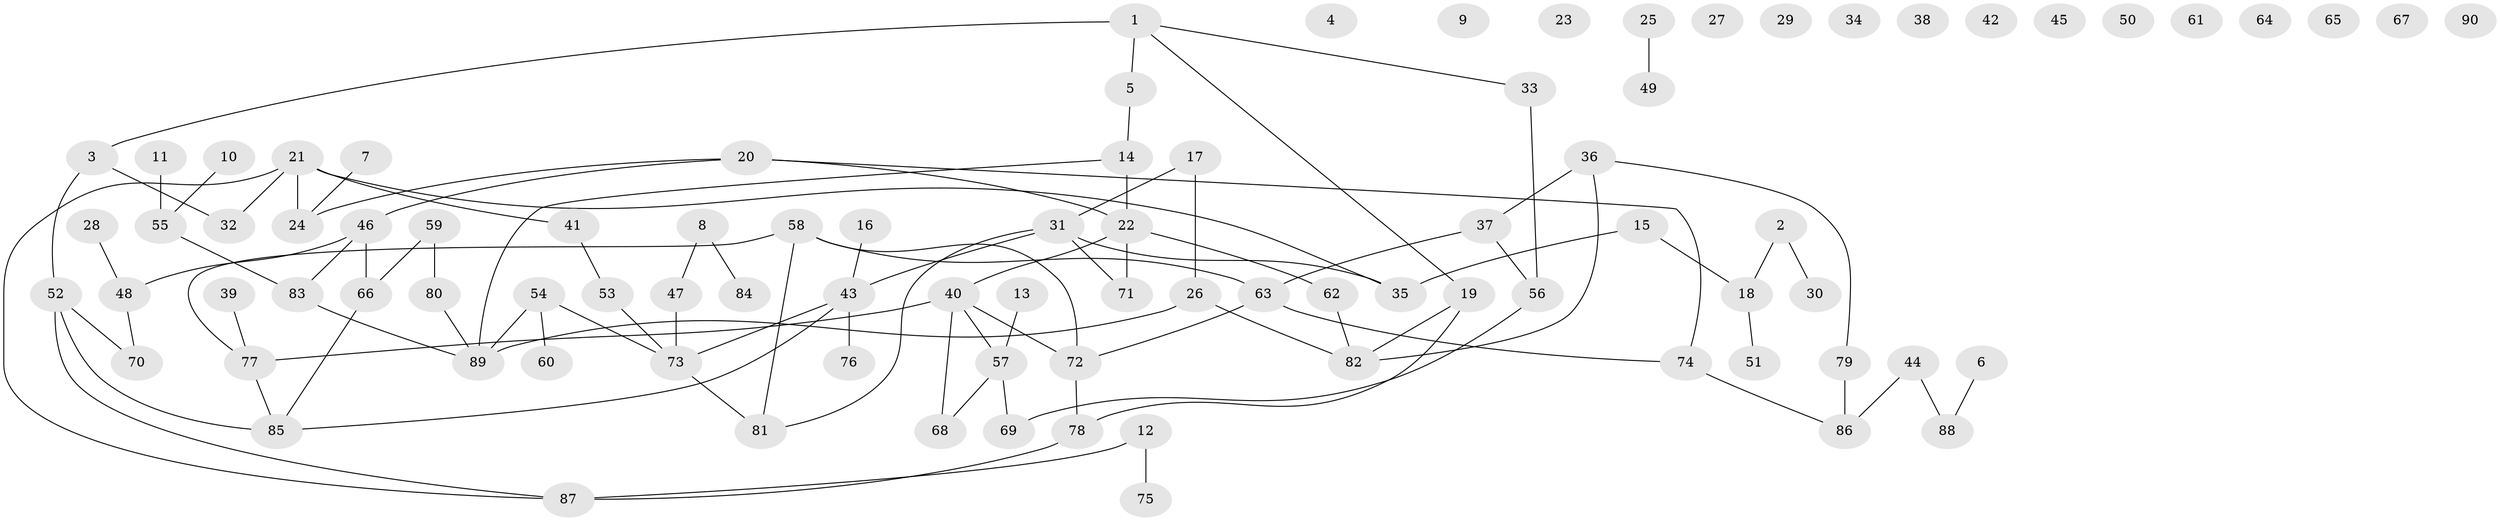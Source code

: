 // coarse degree distribution, {2: 0.3076923076923077, 5: 0.20512820512820512, 6: 0.07692307692307693, 3: 0.1794871794871795, 4: 0.10256410256410256, 1: 0.1282051282051282}
// Generated by graph-tools (version 1.1) at 2025/35/03/04/25 23:35:47]
// undirected, 90 vertices, 99 edges
graph export_dot {
  node [color=gray90,style=filled];
  1;
  2;
  3;
  4;
  5;
  6;
  7;
  8;
  9;
  10;
  11;
  12;
  13;
  14;
  15;
  16;
  17;
  18;
  19;
  20;
  21;
  22;
  23;
  24;
  25;
  26;
  27;
  28;
  29;
  30;
  31;
  32;
  33;
  34;
  35;
  36;
  37;
  38;
  39;
  40;
  41;
  42;
  43;
  44;
  45;
  46;
  47;
  48;
  49;
  50;
  51;
  52;
  53;
  54;
  55;
  56;
  57;
  58;
  59;
  60;
  61;
  62;
  63;
  64;
  65;
  66;
  67;
  68;
  69;
  70;
  71;
  72;
  73;
  74;
  75;
  76;
  77;
  78;
  79;
  80;
  81;
  82;
  83;
  84;
  85;
  86;
  87;
  88;
  89;
  90;
  1 -- 3;
  1 -- 5;
  1 -- 19;
  1 -- 33;
  2 -- 18;
  2 -- 30;
  3 -- 32;
  3 -- 52;
  5 -- 14;
  6 -- 88;
  7 -- 24;
  8 -- 47;
  8 -- 84;
  10 -- 55;
  11 -- 55;
  12 -- 75;
  12 -- 87;
  13 -- 57;
  14 -- 22;
  14 -- 89;
  15 -- 18;
  15 -- 35;
  16 -- 43;
  17 -- 26;
  17 -- 31;
  18 -- 51;
  19 -- 78;
  19 -- 82;
  20 -- 22;
  20 -- 24;
  20 -- 46;
  20 -- 74;
  21 -- 24;
  21 -- 32;
  21 -- 35;
  21 -- 41;
  21 -- 87;
  22 -- 40;
  22 -- 62;
  22 -- 71;
  25 -- 49;
  26 -- 82;
  26 -- 89;
  28 -- 48;
  31 -- 35;
  31 -- 43;
  31 -- 71;
  31 -- 81;
  33 -- 56;
  36 -- 37;
  36 -- 79;
  36 -- 82;
  37 -- 56;
  37 -- 63;
  39 -- 77;
  40 -- 57;
  40 -- 68;
  40 -- 72;
  40 -- 77;
  41 -- 53;
  43 -- 73;
  43 -- 76;
  43 -- 85;
  44 -- 86;
  44 -- 88;
  46 -- 48;
  46 -- 66;
  46 -- 83;
  47 -- 73;
  48 -- 70;
  52 -- 70;
  52 -- 85;
  52 -- 87;
  53 -- 73;
  54 -- 60;
  54 -- 73;
  54 -- 89;
  55 -- 83;
  56 -- 69;
  57 -- 68;
  57 -- 69;
  58 -- 63;
  58 -- 72;
  58 -- 77;
  58 -- 81;
  59 -- 66;
  59 -- 80;
  62 -- 82;
  63 -- 72;
  63 -- 74;
  66 -- 85;
  72 -- 78;
  73 -- 81;
  74 -- 86;
  77 -- 85;
  78 -- 87;
  79 -- 86;
  80 -- 89;
  83 -- 89;
}
